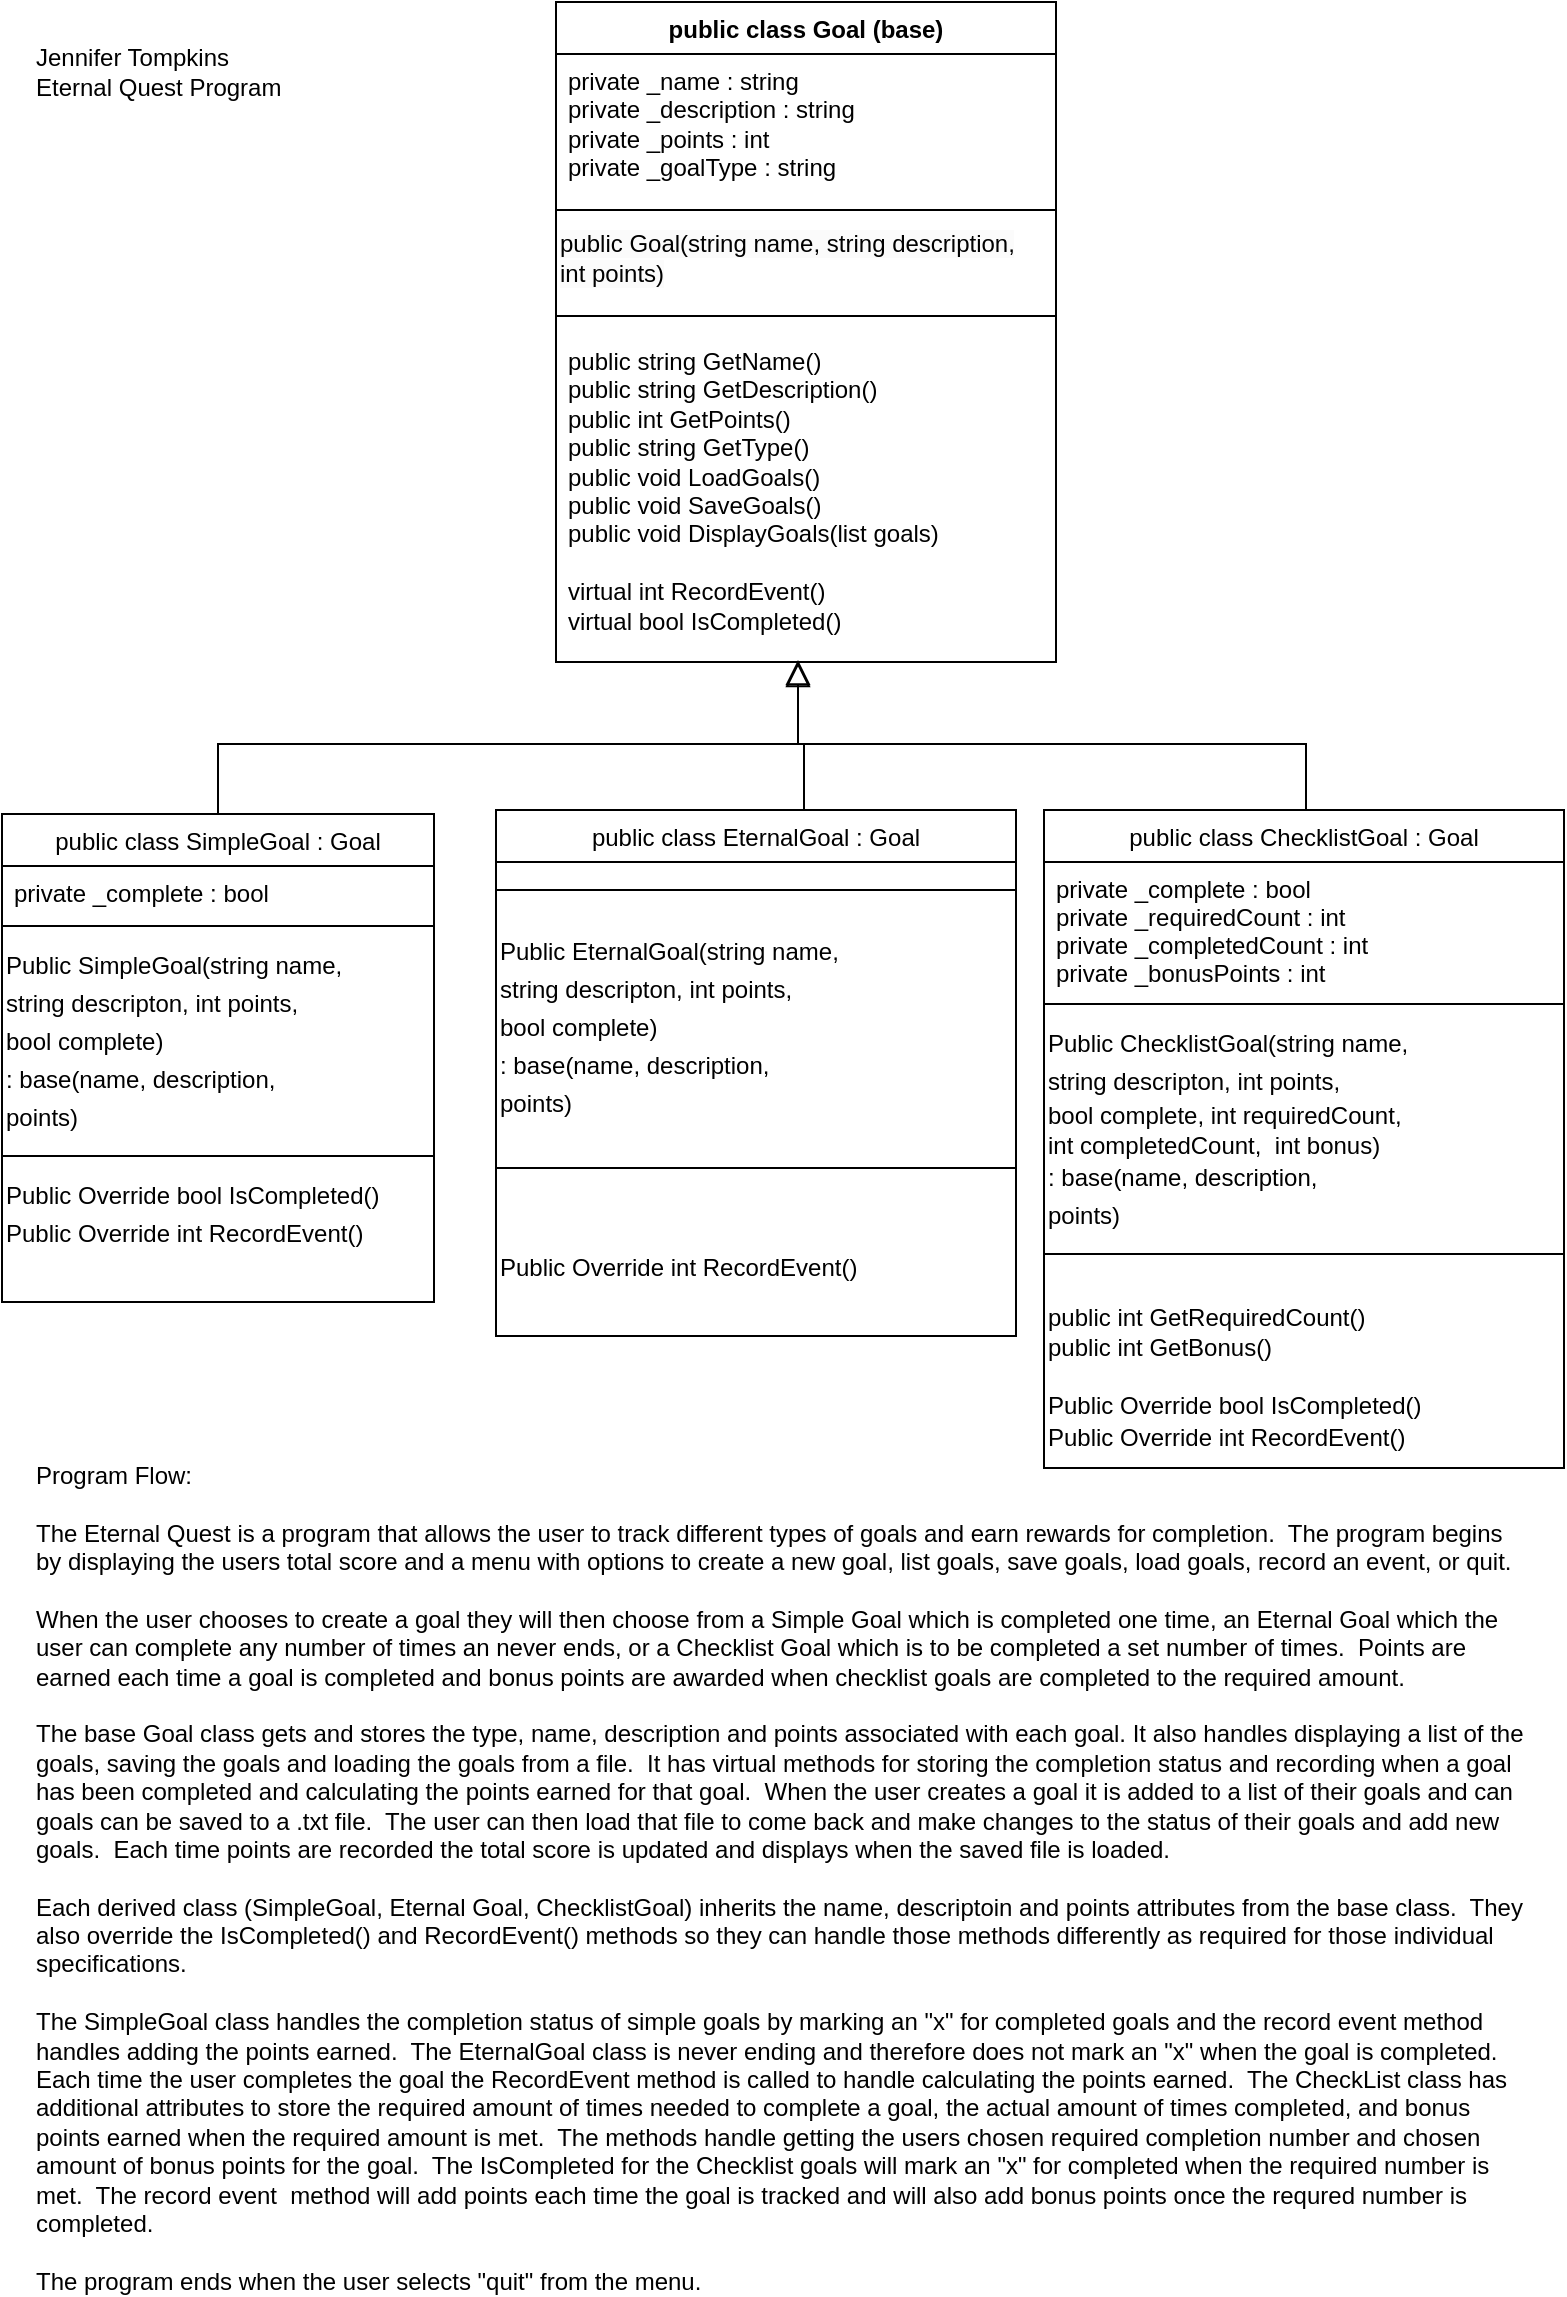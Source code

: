 <mxfile version="21.3.7" type="github">
  <diagram id="C5RBs43oDa-KdzZeNtuy" name="Page-1">
    <mxGraphModel dx="1434" dy="699" grid="0" gridSize="10" guides="1" tooltips="1" connect="1" arrows="1" fold="1" page="1" pageScale="1" pageWidth="827" pageHeight="1169" math="0" shadow="0">
      <root>
        <mxCell id="WIyWlLk6GJQsqaUBKTNV-0" />
        <mxCell id="WIyWlLk6GJQsqaUBKTNV-1" parent="WIyWlLk6GJQsqaUBKTNV-0" />
        <mxCell id="zkfFHV4jXpPFQw0GAbJ--6" value="public class SimpleGoal : Goal" style="swimlane;fontStyle=0;align=center;verticalAlign=top;childLayout=stackLayout;horizontal=1;startSize=26;horizontalStack=0;resizeParent=1;resizeLast=0;collapsible=1;marginBottom=0;rounded=0;shadow=0;strokeWidth=1;" parent="WIyWlLk6GJQsqaUBKTNV-1" vertex="1">
          <mxGeometry x="16" y="417" width="216" height="244" as="geometry">
            <mxRectangle x="130" y="380" width="160" height="26" as="alternateBounds" />
          </mxGeometry>
        </mxCell>
        <mxCell id="zkfFHV4jXpPFQw0GAbJ--7" value="private _complete : bool" style="text;align=left;verticalAlign=top;spacingLeft=4;spacingRight=4;overflow=hidden;rotatable=0;points=[[0,0.5],[1,0.5]];portConstraint=eastwest;" parent="zkfFHV4jXpPFQw0GAbJ--6" vertex="1">
          <mxGeometry y="26" width="216" height="26" as="geometry" />
        </mxCell>
        <mxCell id="zkfFHV4jXpPFQw0GAbJ--9" value="" style="line;html=1;strokeWidth=1;align=left;verticalAlign=middle;spacingTop=-1;spacingLeft=3;spacingRight=3;rotatable=0;labelPosition=right;points=[];portConstraint=eastwest;" parent="zkfFHV4jXpPFQw0GAbJ--6" vertex="1">
          <mxGeometry y="52" width="216" height="8" as="geometry" />
        </mxCell>
        <mxCell id="c2g-B70HKf2SZwhT3Vft-8" value="&lt;table style=&quot;border-collapse:&lt;br/&gt; collapse;width:174pt&quot; width=&quot;233&quot; cellspacing=&quot;0&quot; cellpadding=&quot;0&quot; border=&quot;0&quot;&gt; &lt;colgroup&gt;&lt;col style=&quot;mso-width-source:userset;mso-width-alt:7936;width:174pt&quot; width=&quot;233&quot;&gt;&lt;/colgroup&gt; &lt;tbody&gt;&lt;tr style=&quot;height:14.25pt&quot; height=&quot;19&quot;&gt;  &lt;td style=&quot;height:14.25pt;width:174pt&quot; width=&quot;233&quot; class=&quot;xl63&quot; height=&quot;19&quot;&gt;Public SimpleGoal(string name,&amp;nbsp;&lt;/td&gt; &lt;/tr&gt; &lt;tr style=&quot;height:14.25pt&quot; height=&quot;19&quot;&gt;  &lt;td style=&quot;height:14.25pt&quot; height=&quot;19&quot;&gt;string descripton, int points,&lt;/td&gt; &lt;/tr&gt; &lt;tr style=&quot;height:14.25pt&quot; height=&quot;19&quot;&gt;  &lt;td style=&quot;height:14.25pt&quot; height=&quot;19&quot;&gt;bool complete)&lt;/td&gt; &lt;/tr&gt; &lt;tr style=&quot;height:14.25pt&quot; height=&quot;19&quot;&gt;  &lt;td style=&quot;height:14.25pt&quot; height=&quot;19&quot;&gt;: base(name, description,&lt;/td&gt; &lt;/tr&gt; &lt;tr style=&quot;height:14.25pt&quot; height=&quot;19&quot;&gt;  &lt;td style=&quot;height:14.25pt&quot; height=&quot;19&quot;&gt;points)&lt;/td&gt; &lt;/tr&gt;&lt;/tbody&gt;&lt;/table&gt;" style="text;html=1;align=left;verticalAlign=middle;resizable=0;points=[];autosize=1;strokeColor=none;fillColor=none;" vertex="1" parent="zkfFHV4jXpPFQw0GAbJ--6">
          <mxGeometry y="60" width="216" height="107" as="geometry" />
        </mxCell>
        <mxCell id="c2g-B70HKf2SZwhT3Vft-9" value="" style="line;strokeWidth=1;fillColor=none;align=left;verticalAlign=middle;spacingTop=-1;spacingLeft=3;spacingRight=3;rotatable=0;labelPosition=right;points=[];portConstraint=eastwest;strokeColor=inherit;" vertex="1" parent="zkfFHV4jXpPFQw0GAbJ--6">
          <mxGeometry y="167" width="216" height="8" as="geometry" />
        </mxCell>
        <mxCell id="c2g-B70HKf2SZwhT3Vft-10" value="&lt;table style=&quot;border-collapse: collapse; width: 174pt;&quot; width=&quot;233&quot; cellspacing=&quot;0&quot; cellpadding=&quot;0&quot; border=&quot;0&quot;&gt; &lt;colgroup&gt;&lt;col style=&quot;mso-width-source:userset;mso-width-alt:7936;width:174pt&quot; width=&quot;233&quot;&gt;&lt;/colgroup&gt; &lt;tbody&gt;&lt;tr style=&quot;height:14.25pt&quot; height=&quot;19&quot;&gt;  &lt;td style=&quot;height:14.25pt;width:174pt&quot; width=&quot;233&quot; class=&quot;xl65&quot; height=&quot;19&quot;&gt;Public Override bool IsCompleted()&lt;/td&gt; &lt;/tr&gt; &lt;tr style=&quot;height:14.25pt&quot; height=&quot;19&quot;&gt;  &lt;td style=&quot;height:14.25pt&quot; class=&quot;xl65&quot; height=&quot;19&quot;&gt;Public Override int RecordEvent()&lt;/td&gt; &lt;/tr&gt; &lt;tr style=&quot;height:14.25pt&quot; height=&quot;19&quot;&gt;  &lt;td style=&quot;height:14.25pt&quot; height=&quot;19&quot;&gt;&lt;/td&gt;&lt;/tr&gt;&lt;/tbody&gt;&lt;/table&gt;" style="text;html=1;align=left;verticalAlign=middle;resizable=0;points=[];autosize=1;strokeColor=none;fillColor=none;" vertex="1" parent="zkfFHV4jXpPFQw0GAbJ--6">
          <mxGeometry y="175" width="216" height="69" as="geometry" />
        </mxCell>
        <mxCell id="zkfFHV4jXpPFQw0GAbJ--12" value="" style="endArrow=block;endSize=10;endFill=0;shadow=0;strokeWidth=1;rounded=0;edgeStyle=elbowEdgeStyle;elbow=vertical;" parent="WIyWlLk6GJQsqaUBKTNV-1" source="zkfFHV4jXpPFQw0GAbJ--6" edge="1">
          <mxGeometry width="160" relative="1" as="geometry">
            <mxPoint x="192" y="85" as="sourcePoint" />
            <mxPoint x="414" y="341" as="targetPoint" />
            <Array as="points">
              <mxPoint x="645" y="382" />
              <mxPoint x="785" y="382" />
              <mxPoint x="425" y="397" />
              <mxPoint x="425" y="397" />
            </Array>
          </mxGeometry>
        </mxCell>
        <mxCell id="c2g-B70HKf2SZwhT3Vft-1" value="public class Goal (base)" style="swimlane;fontStyle=1;align=center;verticalAlign=top;childLayout=stackLayout;horizontal=1;startSize=26;horizontalStack=0;resizeParent=1;resizeParentMax=0;resizeLast=0;collapsible=1;marginBottom=0;whiteSpace=wrap;html=1;" vertex="1" parent="WIyWlLk6GJQsqaUBKTNV-1">
          <mxGeometry x="293" y="11" width="250" height="330" as="geometry" />
        </mxCell>
        <mxCell id="c2g-B70HKf2SZwhT3Vft-2" value="private _name : string&lt;br&gt;private _description : string&lt;br&gt;private _points : int&lt;br&gt;private _goalType : string" style="text;strokeColor=none;fillColor=none;align=left;verticalAlign=top;spacingLeft=4;spacingRight=4;overflow=hidden;rotatable=0;points=[[0,0.5],[1,0.5]];portConstraint=eastwest;whiteSpace=wrap;html=1;" vertex="1" parent="c2g-B70HKf2SZwhT3Vft-1">
          <mxGeometry y="26" width="250" height="74" as="geometry" />
        </mxCell>
        <mxCell id="c2g-B70HKf2SZwhT3Vft-3" value="" style="line;strokeWidth=1;fillColor=none;align=left;verticalAlign=middle;spacingTop=-1;spacingLeft=3;spacingRight=3;rotatable=0;labelPosition=right;points=[];portConstraint=eastwest;strokeColor=inherit;" vertex="1" parent="c2g-B70HKf2SZwhT3Vft-1">
          <mxGeometry y="100" width="250" height="8" as="geometry" />
        </mxCell>
        <mxCell id="c2g-B70HKf2SZwhT3Vft-7" value="&lt;span style=&quot;color: rgb(0, 0, 0); font-family: Helvetica; font-size: 12px; font-style: normal; font-variant-ligatures: normal; font-variant-caps: normal; font-weight: 400; letter-spacing: normal; orphans: 2; text-align: left; text-indent: 0px; text-transform: none; widows: 2; word-spacing: 0px; -webkit-text-stroke-width: 0px; background-color: rgb(251, 251, 251); text-decoration-thickness: initial; text-decoration-style: initial; text-decoration-color: initial; float: none; display: inline !important;&quot;&gt;public Goal(string name, string description,&lt;/span&gt;&lt;br style=&quot;border-color: var(--border-color); color: rgb(0, 0, 0); font-family: Helvetica; font-size: 12px; font-style: normal; font-variant-ligatures: normal; font-variant-caps: normal; font-weight: 400; letter-spacing: normal; orphans: 2; text-align: left; text-indent: 0px; text-transform: none; widows: 2; word-spacing: 0px; -webkit-text-stroke-width: 0px; background-color: rgb(251, 251, 251); text-decoration-thickness: initial; text-decoration-style: initial; text-decoration-color: initial;&quot;&gt;&lt;span style=&quot;color: rgb(0, 0, 0); font-family: Helvetica; font-size: 12px; font-style: normal; font-variant-ligatures: normal; font-variant-caps: normal; font-weight: 400; letter-spacing: normal; orphans: 2; text-align: left; text-indent: 0px; text-transform: none; widows: 2; word-spacing: 0px; -webkit-text-stroke-width: 0px; background-color: rgb(251, 251, 251); text-decoration-thickness: initial; text-decoration-style: initial; text-decoration-color: initial; float: none; display: inline !important;&quot;&gt;int points)&lt;/span&gt;" style="text;html=1;align=left;verticalAlign=middle;resizable=0;points=[];autosize=1;strokeColor=none;fillColor=none;" vertex="1" parent="c2g-B70HKf2SZwhT3Vft-1">
          <mxGeometry y="108" width="250" height="40" as="geometry" />
        </mxCell>
        <mxCell id="c2g-B70HKf2SZwhT3Vft-6" value="" style="line;strokeWidth=1;fillColor=none;align=left;verticalAlign=middle;spacingTop=-1;spacingLeft=3;spacingRight=3;rotatable=0;labelPosition=right;points=[];portConstraint=eastwest;strokeColor=inherit;" vertex="1" parent="c2g-B70HKf2SZwhT3Vft-1">
          <mxGeometry y="148" width="250" height="18" as="geometry" />
        </mxCell>
        <mxCell id="c2g-B70HKf2SZwhT3Vft-4" value="public string GetName()&lt;br&gt;public string GetDescription()&lt;br&gt;public int GetPoints()&lt;br&gt;public string GetType()&lt;br&gt;public void LoadGoals()&lt;br&gt;public void SaveGoals()&lt;br&gt;public void DisplayGoals(list goals)&lt;br&gt;&lt;br&gt;virtual int RecordEvent()&lt;br&gt;virtual bool IsCompleted()" style="text;strokeColor=none;fillColor=none;align=left;verticalAlign=top;spacingLeft=4;spacingRight=4;overflow=hidden;rotatable=0;points=[[0,0.5],[1,0.5]];portConstraint=eastwest;whiteSpace=wrap;html=1;" vertex="1" parent="c2g-B70HKf2SZwhT3Vft-1">
          <mxGeometry y="166" width="250" height="164" as="geometry" />
        </mxCell>
        <mxCell id="c2g-B70HKf2SZwhT3Vft-13" value="public class EternalGoal : Goal" style="swimlane;fontStyle=0;align=center;verticalAlign=top;childLayout=stackLayout;horizontal=1;startSize=26;horizontalStack=0;resizeParent=1;resizeLast=0;collapsible=1;marginBottom=0;rounded=0;shadow=0;strokeWidth=1;" vertex="1" parent="WIyWlLk6GJQsqaUBKTNV-1">
          <mxGeometry x="263" y="415" width="260" height="263" as="geometry">
            <mxRectangle x="130" y="380" width="160" height="26" as="alternateBounds" />
          </mxGeometry>
        </mxCell>
        <mxCell id="c2g-B70HKf2SZwhT3Vft-15" value="" style="line;html=1;strokeWidth=1;align=left;verticalAlign=middle;spacingTop=-1;spacingLeft=3;spacingRight=3;rotatable=0;labelPosition=right;points=[];portConstraint=eastwest;" vertex="1" parent="c2g-B70HKf2SZwhT3Vft-13">
          <mxGeometry y="26" width="260" height="28" as="geometry" />
        </mxCell>
        <mxCell id="c2g-B70HKf2SZwhT3Vft-16" value="&lt;table style=&quot;border-collapse:&lt;br/&gt; collapse;width:174pt&quot; width=&quot;233&quot; cellspacing=&quot;0&quot; cellpadding=&quot;0&quot; border=&quot;0&quot;&gt; &lt;colgroup&gt;&lt;col style=&quot;mso-width-source:userset;mso-width-alt:7936;width:174pt&quot; width=&quot;233&quot;&gt;&lt;/colgroup&gt; &lt;tbody&gt;&lt;tr style=&quot;height:14.25pt&quot; height=&quot;19&quot;&gt;  &lt;td style=&quot;height:14.25pt;width:174pt&quot; width=&quot;233&quot; class=&quot;xl63&quot; height=&quot;19&quot;&gt;Public EternalGoal(string name,&amp;nbsp;&lt;/td&gt; &lt;/tr&gt; &lt;tr style=&quot;height:14.25pt&quot; height=&quot;19&quot;&gt;  &lt;td style=&quot;height:14.25pt&quot; height=&quot;19&quot;&gt;string descripton, int points,&lt;/td&gt; &lt;/tr&gt; &lt;tr style=&quot;height:14.25pt&quot; height=&quot;19&quot;&gt;  &lt;td style=&quot;height:14.25pt&quot; height=&quot;19&quot;&gt;bool complete)&lt;/td&gt; &lt;/tr&gt; &lt;tr style=&quot;height:14.25pt&quot; height=&quot;19&quot;&gt;  &lt;td style=&quot;height:14.25pt&quot; height=&quot;19&quot;&gt;: base(name, description,&lt;/td&gt; &lt;/tr&gt; &lt;tr style=&quot;height:14.25pt&quot; height=&quot;19&quot;&gt;  &lt;td style=&quot;height:14.25pt&quot; height=&quot;19&quot;&gt;points)&lt;/td&gt; &lt;/tr&gt;&lt;/tbody&gt;&lt;/table&gt;" style="text;html=1;align=left;verticalAlign=middle;resizable=0;points=[];autosize=1;strokeColor=none;fillColor=none;" vertex="1" parent="c2g-B70HKf2SZwhT3Vft-13">
          <mxGeometry y="54" width="260" height="110" as="geometry" />
        </mxCell>
        <mxCell id="c2g-B70HKf2SZwhT3Vft-17" value="" style="line;strokeWidth=1;fillColor=none;align=left;verticalAlign=middle;spacingTop=-1;spacingLeft=3;spacingRight=3;rotatable=0;labelPosition=right;points=[];portConstraint=eastwest;strokeColor=inherit;" vertex="1" parent="c2g-B70HKf2SZwhT3Vft-13">
          <mxGeometry y="164" width="260" height="30" as="geometry" />
        </mxCell>
        <mxCell id="c2g-B70HKf2SZwhT3Vft-18" value="&lt;table style=&quot;border-collapse: collapse; width: 174pt;&quot; width=&quot;233&quot; cellspacing=&quot;0&quot; cellpadding=&quot;0&quot; border=&quot;0&quot;&gt;&lt;colgroup&gt;&lt;col style=&quot;mso-width-source:userset;mso-width-alt:7936;width:174pt&quot; width=&quot;233&quot;&gt;&lt;/colgroup&gt;&lt;tbody&gt;&lt;tr style=&quot;height:14.25pt&quot; height=&quot;19&quot;&gt;&lt;td style=&quot;height:14.25pt;width:174pt&quot; width=&quot;233&quot; class=&quot;xl65&quot; height=&quot;19&quot;&gt;&lt;/td&gt;&lt;/tr&gt;&lt;tr style=&quot;height:14.25pt&quot; height=&quot;19&quot;&gt;&lt;td style=&quot;height:14.25pt&quot; class=&quot;xl65&quot; height=&quot;19&quot;&gt;Public Override int RecordEvent()&lt;/td&gt; &lt;/tr&gt; &lt;tr style=&quot;height:14.25pt&quot; height=&quot;19&quot;&gt;  &lt;td style=&quot;height:14.25pt&quot; height=&quot;19&quot;&gt;&lt;/td&gt;&lt;/tr&gt;&lt;/tbody&gt;&lt;/table&gt;" style="text;html=1;align=left;verticalAlign=middle;resizable=0;points=[];autosize=1;strokeColor=none;fillColor=none;" vertex="1" parent="c2g-B70HKf2SZwhT3Vft-13">
          <mxGeometry y="194" width="260" height="69" as="geometry" />
        </mxCell>
        <mxCell id="c2g-B70HKf2SZwhT3Vft-19" value="public class ChecklistGoal : Goal" style="swimlane;fontStyle=0;align=center;verticalAlign=top;childLayout=stackLayout;horizontal=1;startSize=26;horizontalStack=0;resizeParent=1;resizeLast=0;collapsible=1;marginBottom=0;rounded=0;shadow=0;strokeWidth=1;" vertex="1" parent="WIyWlLk6GJQsqaUBKTNV-1">
          <mxGeometry x="537" y="415" width="260" height="329" as="geometry">
            <mxRectangle x="130" y="380" width="160" height="26" as="alternateBounds" />
          </mxGeometry>
        </mxCell>
        <mxCell id="c2g-B70HKf2SZwhT3Vft-20" value="private _complete : bool&#xa;private _requiredCount : int&#xa;private _completedCount : int&#xa;private _bonusPoints : int" style="text;align=left;verticalAlign=top;spacingLeft=4;spacingRight=4;overflow=hidden;rotatable=0;points=[[0,0.5],[1,0.5]];portConstraint=eastwest;" vertex="1" parent="c2g-B70HKf2SZwhT3Vft-19">
          <mxGeometry y="26" width="260" height="67" as="geometry" />
        </mxCell>
        <mxCell id="c2g-B70HKf2SZwhT3Vft-21" value="" style="line;html=1;strokeWidth=1;align=left;verticalAlign=middle;spacingTop=-1;spacingLeft=3;spacingRight=3;rotatable=0;labelPosition=right;points=[];portConstraint=eastwest;" vertex="1" parent="c2g-B70HKf2SZwhT3Vft-19">
          <mxGeometry y="93" width="260" height="8" as="geometry" />
        </mxCell>
        <mxCell id="c2g-B70HKf2SZwhT3Vft-22" value="&lt;table style=&quot;border-collapse:&lt;br/&gt; collapse;width:174pt&quot; width=&quot;233&quot; cellspacing=&quot;0&quot; cellpadding=&quot;0&quot; border=&quot;0&quot;&gt;&lt;colgroup&gt;&lt;col style=&quot;mso-width-source:userset;mso-width-alt:7936;width:174pt&quot; width=&quot;233&quot;&gt;&lt;/colgroup&gt;&lt;tbody&gt;&lt;tr style=&quot;height:14.25pt&quot; height=&quot;19&quot;&gt;&lt;td style=&quot;height:14.25pt;width:174pt&quot; width=&quot;233&quot; class=&quot;xl63&quot; height=&quot;19&quot;&gt;Public ChecklistGoal(string name,&amp;nbsp;&lt;/td&gt; &lt;/tr&gt; &lt;tr style=&quot;height:14.25pt&quot; height=&quot;19&quot;&gt;  &lt;td style=&quot;height:14.25pt&quot; height=&quot;19&quot;&gt;string descripton, int points,&lt;/td&gt; &lt;/tr&gt; &lt;tr style=&quot;height:14.25pt&quot; height=&quot;19&quot;&gt;  &lt;td style=&quot;height:14.25pt&quot; height=&quot;19&quot;&gt;bool complete, int requiredCount,&lt;br&gt;int completedCount,&amp;nbsp; int bonus)&lt;/td&gt; &lt;/tr&gt; &lt;tr style=&quot;height:14.25pt&quot; height=&quot;19&quot;&gt;  &lt;td style=&quot;height:14.25pt&quot; height=&quot;19&quot;&gt;: base(name, description,&lt;/td&gt; &lt;/tr&gt; &lt;tr style=&quot;height:14.25pt&quot; height=&quot;19&quot;&gt;  &lt;td style=&quot;height:14.25pt&quot; height=&quot;19&quot;&gt;points)&lt;/td&gt; &lt;/tr&gt;&lt;/tbody&gt;&lt;/table&gt;" style="text;html=1;align=left;verticalAlign=middle;resizable=0;points=[];autosize=1;strokeColor=none;fillColor=none;" vertex="1" parent="c2g-B70HKf2SZwhT3Vft-19">
          <mxGeometry y="101" width="260" height="117" as="geometry" />
        </mxCell>
        <mxCell id="c2g-B70HKf2SZwhT3Vft-23" value="" style="line;strokeWidth=1;fillColor=none;align=left;verticalAlign=middle;spacingTop=-1;spacingLeft=3;spacingRight=3;rotatable=0;labelPosition=right;points=[];portConstraint=eastwest;strokeColor=inherit;" vertex="1" parent="c2g-B70HKf2SZwhT3Vft-19">
          <mxGeometry y="218" width="260" height="8" as="geometry" />
        </mxCell>
        <mxCell id="c2g-B70HKf2SZwhT3Vft-24" value="&lt;br&gt;&lt;table style=&quot;border-collapse: collapse; width: 174pt;&quot; width=&quot;233&quot; cellspacing=&quot;0&quot; cellpadding=&quot;0&quot; border=&quot;0&quot;&gt; &lt;colgroup&gt;&lt;col style=&quot;mso-width-source:userset;mso-width-alt:7936;width:174pt&quot; width=&quot;233&quot;&gt;&lt;/colgroup&gt; &lt;tbody&gt;&lt;tr style=&quot;height:14.25pt&quot; height=&quot;19&quot;&gt;  &lt;td style=&quot;height:14.25pt;width:174pt&quot; width=&quot;233&quot; class=&quot;xl65&quot; height=&quot;19&quot;&gt;public int GetRequiredCount()&lt;br&gt;public int GetBonus()&lt;br&gt;&lt;br&gt;Public Override bool IsCompleted()&lt;/td&gt; &lt;/tr&gt; &lt;tr style=&quot;height:14.25pt&quot; height=&quot;19&quot;&gt;  &lt;td style=&quot;height:14.25pt&quot; class=&quot;xl65&quot; height=&quot;19&quot;&gt;Public Override int RecordEvent()&lt;/td&gt;&lt;/tr&gt;&lt;/tbody&gt;&lt;/table&gt;" style="text;html=1;align=left;verticalAlign=middle;resizable=0;points=[];autosize=1;strokeColor=none;fillColor=none;" vertex="1" parent="c2g-B70HKf2SZwhT3Vft-19">
          <mxGeometry y="226" width="260" height="103" as="geometry" />
        </mxCell>
        <mxCell id="c2g-B70HKf2SZwhT3Vft-27" value="" style="endArrow=block;endSize=10;endFill=0;shadow=0;strokeWidth=1;rounded=0;edgeStyle=elbowEdgeStyle;elbow=vertical;exitX=0.5;exitY=0;exitDx=0;exitDy=0;" edge="1" parent="WIyWlLk6GJQsqaUBKTNV-1">
          <mxGeometry width="160" relative="1" as="geometry">
            <mxPoint x="668" y="415" as="sourcePoint" />
            <mxPoint x="414" y="340" as="targetPoint" />
            <Array as="points">
              <mxPoint x="646" y="382" />
              <mxPoint x="878" y="367" />
              <mxPoint x="1238" y="352" />
              <mxPoint x="848" y="342" />
            </Array>
          </mxGeometry>
        </mxCell>
        <mxCell id="c2g-B70HKf2SZwhT3Vft-29" value="" style="endArrow=none;html=1;rounded=0;" edge="1" parent="WIyWlLk6GJQsqaUBKTNV-1">
          <mxGeometry width="50" height="50" relative="1" as="geometry">
            <mxPoint x="417" y="415" as="sourcePoint" />
            <mxPoint x="417" y="382" as="targetPoint" />
          </mxGeometry>
        </mxCell>
        <mxCell id="c2g-B70HKf2SZwhT3Vft-30" value="Jennifer Tompkins&lt;br&gt;Eternal Quest Program" style="text;html=1;strokeColor=none;fillColor=none;align=left;verticalAlign=middle;whiteSpace=wrap;rounded=0;" vertex="1" parent="WIyWlLk6GJQsqaUBKTNV-1">
          <mxGeometry x="31" y="19" width="204" height="54" as="geometry" />
        </mxCell>
        <mxCell id="c2g-B70HKf2SZwhT3Vft-31" value="Program Flow:&lt;br style=&quot;font-size: 12px;&quot;&gt;&lt;br style=&quot;font-size: 12px;&quot;&gt;The Eternal Quest is a program that allows the user to track different types of goals and earn rewards for completion.&amp;nbsp; The program begins by displaying the users total score and a menu with options to create a new goal, list goals, save goals, load goals, record an event, or quit.&lt;br style=&quot;font-size: 12px;&quot;&gt;&lt;br style=&quot;font-size: 12px;&quot;&gt;When the user chooses to create a goal they will then choose from a Simple Goal which is completed one time, an Eternal Goal which the user can complete any number of times an never ends, or a Checklist Goal which is to be completed a set number of times.&amp;nbsp; Points are earned each time a goal is completed and bonus points are awarded when checklist goals are completed to the required amount.&lt;br style=&quot;font-size: 12px;&quot;&gt;&lt;br style=&quot;font-size: 12px;&quot;&gt;The base Goal class gets and stores the type, name, description and points associated with each goal. It also handles displaying a list of the goals, saving the goals and loading the goals from a file.&amp;nbsp; It has virtual methods for storing the completion status and recording when a goal has been completed and calculating the points earned for that goal.&amp;nbsp; When the user creates a goal it is added to a list of their goals and can goals can be saved to a .txt file.&amp;nbsp; The user can then load that file to come back and make changes to the status of their goals and add new goals.&amp;nbsp; Each time points are recorded the total score is updated and displays when the saved file is loaded.&lt;br style=&quot;font-size: 12px;&quot;&gt;&lt;br style=&quot;font-size: 12px;&quot;&gt;Each derived class (SimpleGoal, Eternal Goal, ChecklistGoal) inherits the name, descriptoin and points attributes from the base class.&amp;nbsp; They also override the IsCompleted() and RecordEvent() methods so they can handle those methods differently as required for those individual specifications.&lt;br style=&quot;font-size: 12px;&quot;&gt;&lt;br style=&quot;font-size: 12px;&quot;&gt;The SimpleGoal class handles the completion status of simple goals by marking an &quot;x&quot; for completed goals and the record event method handles adding the points earned.&amp;nbsp; The EternalGoal class is never ending and therefore does not mark an &quot;x&quot; when the goal is completed.&amp;nbsp; Each time the user completes the goal the RecordEvent method is called to handle calculating the points earned.&amp;nbsp; The CheckList class has additional attributes to store the required amount of times needed to complete a goal, the actual amount of times completed, and bonus points earned when the required amount is met.&amp;nbsp; The methods handle getting the users chosen required completion number and chosen amount of bonus points for the goal.&amp;nbsp; The IsCompleted for the Checklist goals will mark an &quot;x&quot; for completed when the required number is met.&amp;nbsp; The record event&amp;nbsp; method will add points each time the goal is tracked and will also add bonus points once the requred number is completed.&lt;br style=&quot;font-size: 12px;&quot;&gt;&lt;br style=&quot;font-size: 12px;&quot;&gt;The program ends when the user selects &quot;quit&quot; from the menu." style="text;html=1;strokeColor=none;fillColor=none;align=left;verticalAlign=middle;whiteSpace=wrap;rounded=0;fontSize=12;" vertex="1" parent="WIyWlLk6GJQsqaUBKTNV-1">
          <mxGeometry x="31" y="809" width="751" height="280" as="geometry" />
        </mxCell>
      </root>
    </mxGraphModel>
  </diagram>
</mxfile>
